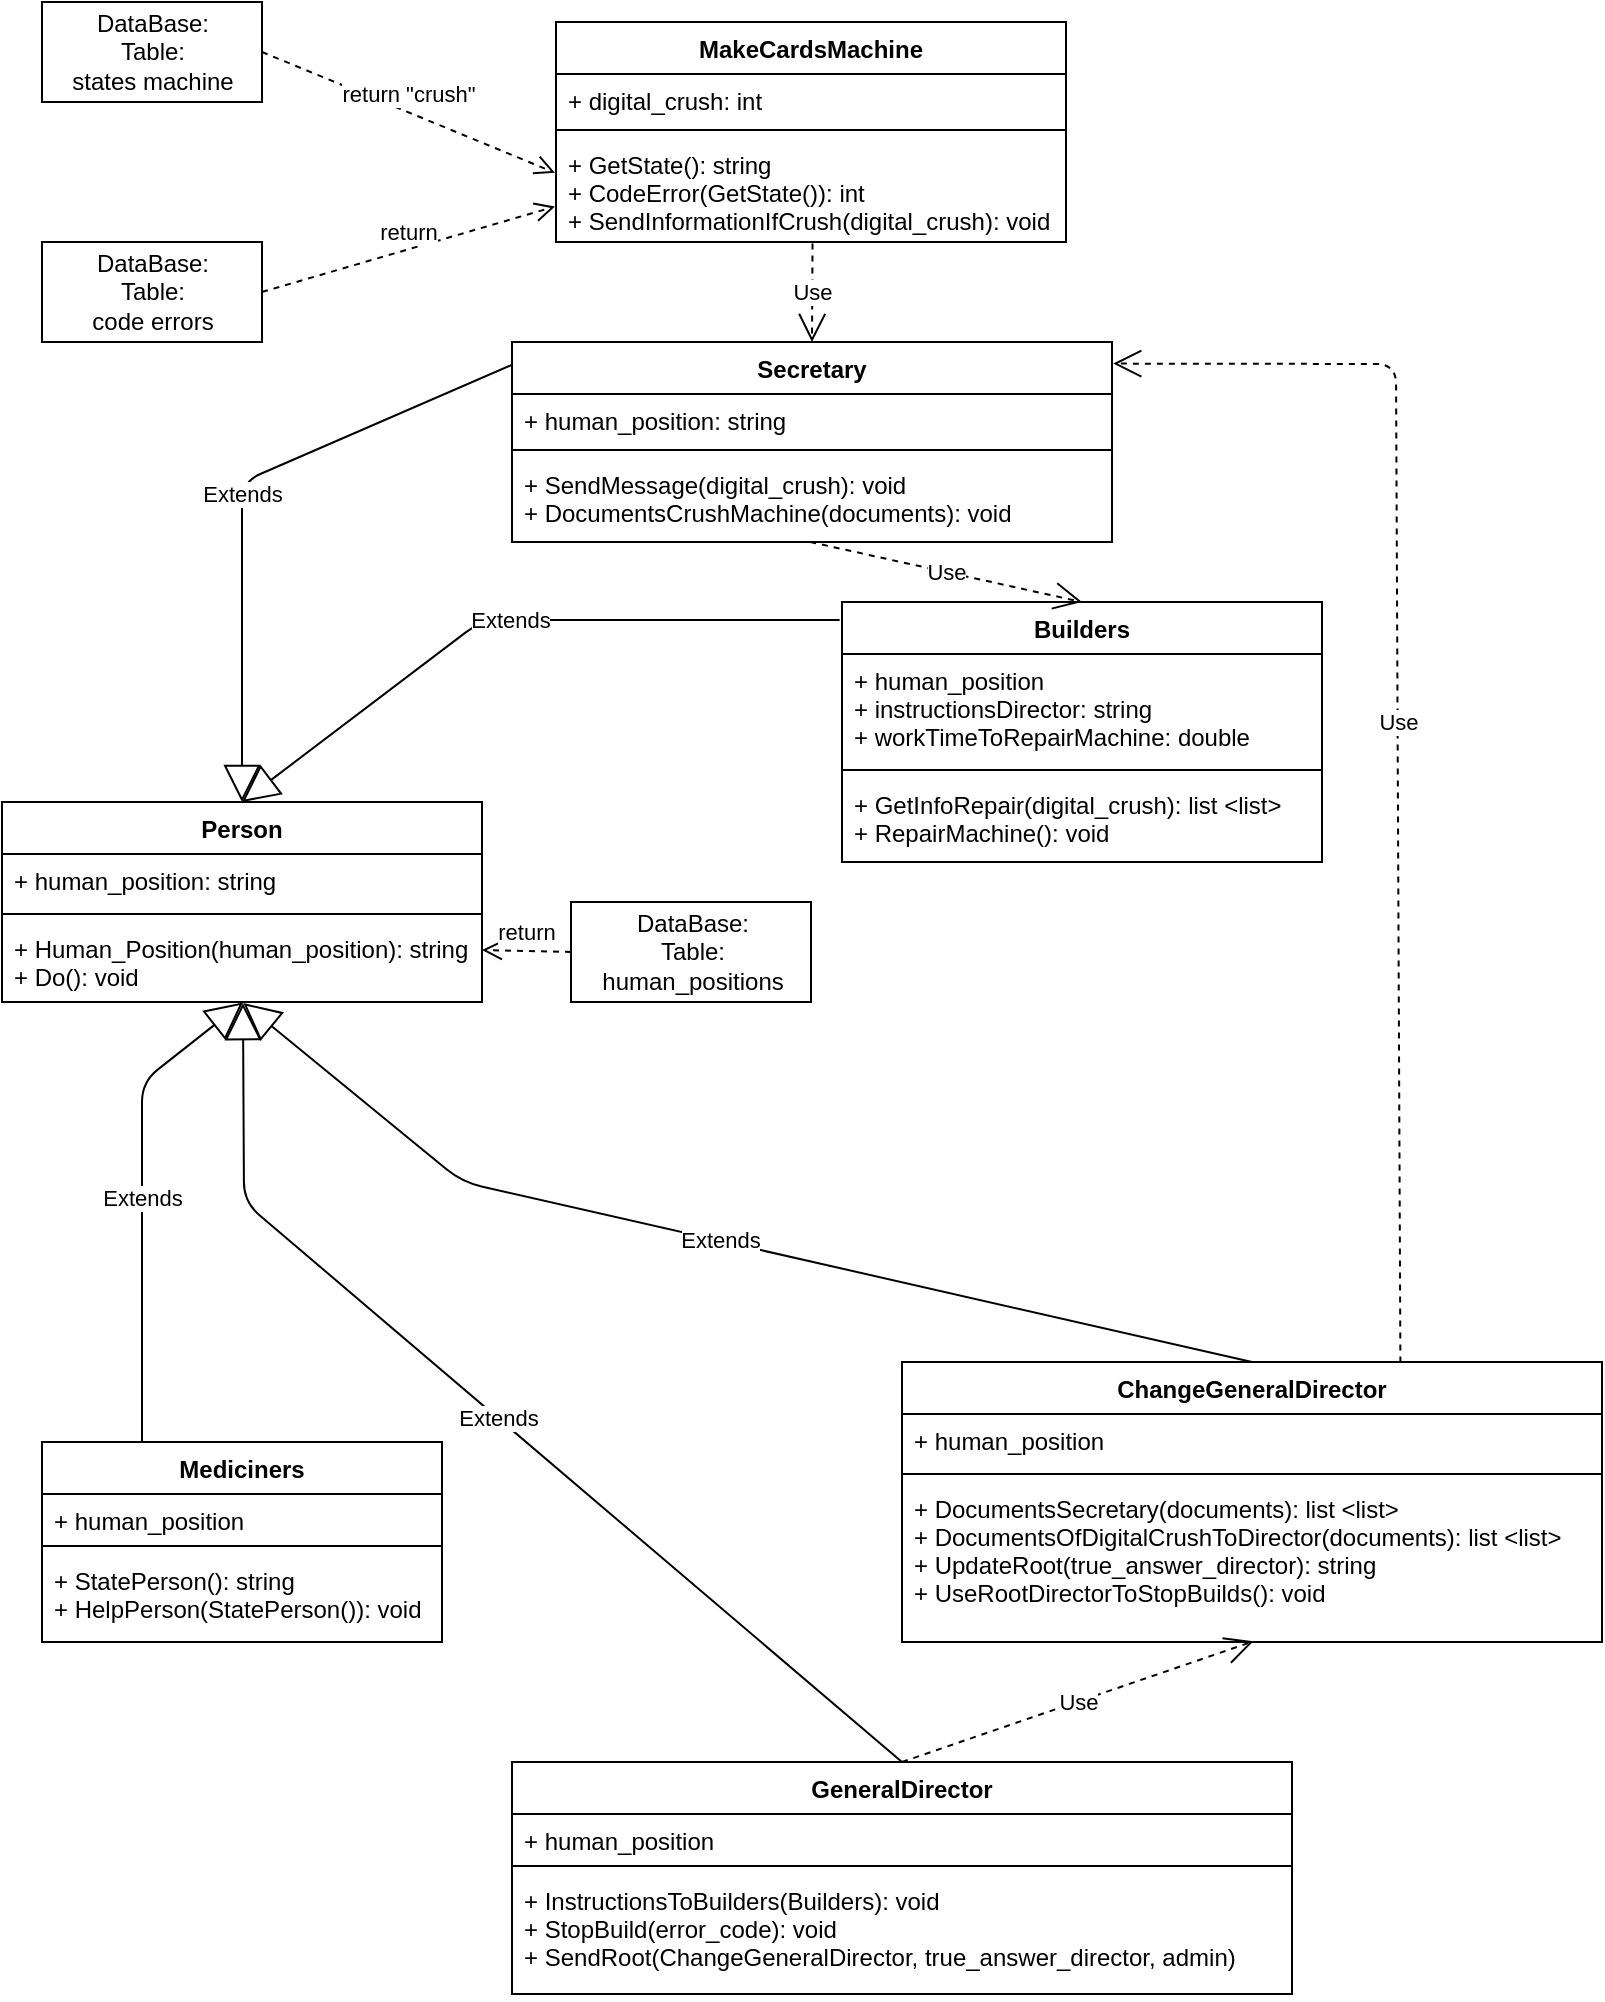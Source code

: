 <mxfile version="12.3.6" type="device" pages="1"><diagram name="Page-1" id="c4acf3e9-155e-7222-9cf6-157b1a14988f"><mxGraphModel dx="1049" dy="768" grid="1" gridSize="10" guides="1" tooltips="1" connect="1" arrows="1" fold="1" page="1" pageScale="1" pageWidth="850" pageHeight="1100" background="#ffffff" math="0" shadow="0"><root><mxCell id="0"/><mxCell id="1" parent="0"/><mxCell id="i5av3oTTm_2UalhIazuj-1" value="Secretary" style="swimlane;fontStyle=1;align=center;verticalAlign=top;childLayout=stackLayout;horizontal=1;startSize=26;horizontalStack=0;resizeParent=1;resizeParentMax=0;resizeLast=0;collapsible=1;marginBottom=0;" vertex="1" parent="1"><mxGeometry x="275" y="210" width="300" height="100" as="geometry"/></mxCell><mxCell id="i5av3oTTm_2UalhIazuj-2" value="+ human_position: string&#10;" style="text;strokeColor=none;fillColor=none;align=left;verticalAlign=top;spacingLeft=4;spacingRight=4;overflow=hidden;rotatable=0;points=[[0,0.5],[1,0.5]];portConstraint=eastwest;" vertex="1" parent="i5av3oTTm_2UalhIazuj-1"><mxGeometry y="26" width="300" height="24" as="geometry"/></mxCell><mxCell id="i5av3oTTm_2UalhIazuj-3" value="" style="line;strokeWidth=1;fillColor=none;align=left;verticalAlign=middle;spacingTop=-1;spacingLeft=3;spacingRight=3;rotatable=0;labelPosition=right;points=[];portConstraint=eastwest;" vertex="1" parent="i5av3oTTm_2UalhIazuj-1"><mxGeometry y="50" width="300" height="8" as="geometry"/></mxCell><mxCell id="i5av3oTTm_2UalhIazuj-4" value="+ SendMessage(digital_crush): void&#10;+ DocumentsCrushMachine(documents): void" style="text;strokeColor=none;fillColor=none;align=left;verticalAlign=top;spacingLeft=4;spacingRight=4;overflow=hidden;rotatable=0;points=[[0,0.5],[1,0.5]];portConstraint=eastwest;" vertex="1" parent="i5av3oTTm_2UalhIazuj-1"><mxGeometry y="58" width="300" height="42" as="geometry"/></mxCell><mxCell id="i5av3oTTm_2UalhIazuj-9" value="Use" style="endArrow=open;endSize=12;dashed=1;html=1;exitX=0.503;exitY=1.014;exitDx=0;exitDy=0;exitPerimeter=0;entryX=0.5;entryY=0;entryDx=0;entryDy=0;" edge="1" parent="1" source="i5av3oTTm_2UalhIazuj-73" target="i5av3oTTm_2UalhIazuj-1"><mxGeometry width="160" relative="1" as="geometry"><mxPoint x="395" y="261.5" as="sourcePoint"/><mxPoint x="428.062" y="320" as="targetPoint"/></mxGeometry></mxCell><mxCell id="i5av3oTTm_2UalhIazuj-19" value="DataBase:&lt;br&gt;Table:&lt;br&gt;human_positions" style="html=1;" vertex="1" parent="1"><mxGeometry x="304.5" y="490" width="120" height="50" as="geometry"/></mxCell><mxCell id="i5av3oTTm_2UalhIazuj-46" value="Person" style="swimlane;fontStyle=1;align=center;verticalAlign=top;childLayout=stackLayout;horizontal=1;startSize=26;horizontalStack=0;resizeParent=1;resizeParentMax=0;resizeLast=0;collapsible=1;marginBottom=0;" vertex="1" parent="1"><mxGeometry x="20" y="440" width="240" height="100" as="geometry"/></mxCell><mxCell id="i5av3oTTm_2UalhIazuj-47" value="+ human_position: string" style="text;strokeColor=none;fillColor=none;align=left;verticalAlign=top;spacingLeft=4;spacingRight=4;overflow=hidden;rotatable=0;points=[[0,0.5],[1,0.5]];portConstraint=eastwest;" vertex="1" parent="i5av3oTTm_2UalhIazuj-46"><mxGeometry y="26" width="240" height="26" as="geometry"/></mxCell><mxCell id="i5av3oTTm_2UalhIazuj-48" value="" style="line;strokeWidth=1;fillColor=none;align=left;verticalAlign=middle;spacingTop=-1;spacingLeft=3;spacingRight=3;rotatable=0;labelPosition=right;points=[];portConstraint=eastwest;" vertex="1" parent="i5av3oTTm_2UalhIazuj-46"><mxGeometry y="52" width="240" height="8" as="geometry"/></mxCell><mxCell id="i5av3oTTm_2UalhIazuj-49" value="+ Human_Position(human_position): string&#10;+ Do(): void" style="text;strokeColor=none;fillColor=none;align=left;verticalAlign=top;spacingLeft=4;spacingRight=4;overflow=hidden;rotatable=0;points=[[0,0.5],[1,0.5]];portConstraint=eastwest;" vertex="1" parent="i5av3oTTm_2UalhIazuj-46"><mxGeometry y="60" width="240" height="40" as="geometry"/></mxCell><mxCell id="i5av3oTTm_2UalhIazuj-50" value="return" style="html=1;verticalAlign=bottom;endArrow=open;dashed=1;endSize=8;entryX=1;entryY=0.35;entryDx=0;entryDy=0;entryPerimeter=0;exitX=0;exitY=0.5;exitDx=0;exitDy=0;" edge="1" parent="1" source="i5av3oTTm_2UalhIazuj-19" target="i5av3oTTm_2UalhIazuj-49"><mxGeometry relative="1" as="geometry"><mxPoint x="330" y="480" as="sourcePoint"/><mxPoint x="290" y="511.504" as="targetPoint"/></mxGeometry></mxCell><mxCell id="i5av3oTTm_2UalhIazuj-52" value="Extends" style="endArrow=block;endSize=16;endFill=0;html=1;exitX=0;exitY=0.114;exitDx=0;exitDy=0;exitPerimeter=0;" edge="1" parent="1" source="i5av3oTTm_2UalhIazuj-1"><mxGeometry width="160" relative="1" as="geometry"><mxPoint x="270" y="150" as="sourcePoint"/><mxPoint x="140" y="440" as="targetPoint"/><Array as="points"><mxPoint x="140" y="280"/></Array></mxGeometry></mxCell><mxCell id="i5av3oTTm_2UalhIazuj-54" value="GeneralDirector" style="swimlane;fontStyle=1;align=center;verticalAlign=top;childLayout=stackLayout;horizontal=1;startSize=26;horizontalStack=0;resizeParent=1;resizeParentMax=0;resizeLast=0;collapsible=1;marginBottom=0;" vertex="1" parent="1"><mxGeometry x="275" y="920" width="390" height="116" as="geometry"/></mxCell><mxCell id="i5av3oTTm_2UalhIazuj-55" value="+ human_position" style="text;strokeColor=none;fillColor=none;align=left;verticalAlign=top;spacingLeft=4;spacingRight=4;overflow=hidden;rotatable=0;points=[[0,0.5],[1,0.5]];portConstraint=eastwest;" vertex="1" parent="i5av3oTTm_2UalhIazuj-54"><mxGeometry y="26" width="390" height="22" as="geometry"/></mxCell><mxCell id="i5av3oTTm_2UalhIazuj-56" value="" style="line;strokeWidth=1;fillColor=none;align=left;verticalAlign=middle;spacingTop=-1;spacingLeft=3;spacingRight=3;rotatable=0;labelPosition=right;points=[];portConstraint=eastwest;" vertex="1" parent="i5av3oTTm_2UalhIazuj-54"><mxGeometry y="48" width="390" height="8" as="geometry"/></mxCell><mxCell id="i5av3oTTm_2UalhIazuj-57" value="+ InstructionsToBuilders(Builders): void&#10;+ StopBuild(error_code): void&#10;+ SendRoot(ChangeGeneralDirector, true_answer_director, admin)" style="text;strokeColor=none;fillColor=none;align=left;verticalAlign=top;spacingLeft=4;spacingRight=4;overflow=hidden;rotatable=0;points=[[0,0.5],[1,0.5]];portConstraint=eastwest;" vertex="1" parent="i5av3oTTm_2UalhIazuj-54"><mxGeometry y="56" width="390" height="60" as="geometry"/></mxCell><mxCell id="i5av3oTTm_2UalhIazuj-58" value="ChangeGeneralDirector" style="swimlane;fontStyle=1;align=center;verticalAlign=top;childLayout=stackLayout;horizontal=1;startSize=26;horizontalStack=0;resizeParent=1;resizeParentMax=0;resizeLast=0;collapsible=1;marginBottom=0;" vertex="1" parent="1"><mxGeometry x="470" y="720" width="350" height="140" as="geometry"/></mxCell><mxCell id="i5av3oTTm_2UalhIazuj-59" value="+ human_position" style="text;strokeColor=none;fillColor=none;align=left;verticalAlign=top;spacingLeft=4;spacingRight=4;overflow=hidden;rotatable=0;points=[[0,0.5],[1,0.5]];portConstraint=eastwest;" vertex="1" parent="i5av3oTTm_2UalhIazuj-58"><mxGeometry y="26" width="350" height="26" as="geometry"/></mxCell><mxCell id="i5av3oTTm_2UalhIazuj-60" value="" style="line;strokeWidth=1;fillColor=none;align=left;verticalAlign=middle;spacingTop=-1;spacingLeft=3;spacingRight=3;rotatable=0;labelPosition=right;points=[];portConstraint=eastwest;" vertex="1" parent="i5av3oTTm_2UalhIazuj-58"><mxGeometry y="52" width="350" height="8" as="geometry"/></mxCell><mxCell id="i5av3oTTm_2UalhIazuj-61" value="+ DocumentsSecretary(documents): list &lt;list&gt;&#10;+ DocumentsOfDigitalCrushToDirector(documents): list &lt;list&gt;&#10;+ UpdateRoot(true_answer_director): string&#10;+ UseRootDirectorToStopBuilds(): void" style="text;strokeColor=none;fillColor=none;align=left;verticalAlign=top;spacingLeft=4;spacingRight=4;overflow=hidden;rotatable=0;points=[[0,0.5],[1,0.5]];portConstraint=eastwest;" vertex="1" parent="i5av3oTTm_2UalhIazuj-58"><mxGeometry y="60" width="350" height="80" as="geometry"/></mxCell><mxCell id="i5av3oTTm_2UalhIazuj-62" value="Use" style="endArrow=open;endSize=12;dashed=1;html=1;exitX=0.5;exitY=0;exitDx=0;exitDy=0;entryX=0.502;entryY=0.996;entryDx=0;entryDy=0;entryPerimeter=0;" edge="1" parent="1" source="i5av3oTTm_2UalhIazuj-54" target="i5av3oTTm_2UalhIazuj-61"><mxGeometry width="160" relative="1" as="geometry"><mxPoint x="300" y="850" as="sourcePoint"/><mxPoint x="540" y="740" as="targetPoint"/><Array as="points"/></mxGeometry></mxCell><mxCell id="i5av3oTTm_2UalhIazuj-66" value="Extends" style="endArrow=block;endSize=16;endFill=0;html=1;exitX=0.5;exitY=0;exitDx=0;exitDy=0;entryX=0.502;entryY=1.014;entryDx=0;entryDy=0;entryPerimeter=0;" edge="1" parent="1" source="i5av3oTTm_2UalhIazuj-54" target="i5av3oTTm_2UalhIazuj-49"><mxGeometry width="160" relative="1" as="geometry"><mxPoint x="364.715" y="669.78" as="sourcePoint"/><mxPoint x="141" y="541" as="targetPoint"/><Array as="points"><mxPoint x="141" y="640"/></Array></mxGeometry></mxCell><mxCell id="i5av3oTTm_2UalhIazuj-67" value="Extends" style="endArrow=block;endSize=16;endFill=0;html=1;exitX=0.5;exitY=0;exitDx=0;exitDy=0;entryX=0.503;entryY=1.014;entryDx=0;entryDy=0;entryPerimeter=0;" edge="1" parent="1" source="i5av3oTTm_2UalhIazuj-58" target="i5av3oTTm_2UalhIazuj-49"><mxGeometry width="160" relative="1" as="geometry"><mxPoint x="233.0" y="850" as="sourcePoint"/><mxPoint x="151" y="551" as="targetPoint"/><Array as="points"><mxPoint x="250" y="630"/></Array></mxGeometry></mxCell><mxCell id="i5av3oTTm_2UalhIazuj-68" value="DataBase:&lt;br&gt;Table:&lt;br&gt;states machine" style="html=1;" vertex="1" parent="1"><mxGeometry x="40" y="40" width="110" height="50" as="geometry"/></mxCell><mxCell id="i5av3oTTm_2UalhIazuj-70" value="MakeCardsMachine" style="swimlane;fontStyle=1;align=center;verticalAlign=top;childLayout=stackLayout;horizontal=1;startSize=26;horizontalStack=0;resizeParent=1;resizeParentMax=0;resizeLast=0;collapsible=1;marginBottom=0;" vertex="1" parent="1"><mxGeometry x="297" y="50" width="255" height="110" as="geometry"/></mxCell><mxCell id="i5av3oTTm_2UalhIazuj-71" value="+ digital_crush: int" style="text;strokeColor=none;fillColor=none;align=left;verticalAlign=top;spacingLeft=4;spacingRight=4;overflow=hidden;rotatable=0;points=[[0,0.5],[1,0.5]];portConstraint=eastwest;" vertex="1" parent="i5av3oTTm_2UalhIazuj-70"><mxGeometry y="26" width="255" height="24" as="geometry"/></mxCell><mxCell id="i5av3oTTm_2UalhIazuj-72" value="" style="line;strokeWidth=1;fillColor=none;align=left;verticalAlign=middle;spacingTop=-1;spacingLeft=3;spacingRight=3;rotatable=0;labelPosition=right;points=[];portConstraint=eastwest;" vertex="1" parent="i5av3oTTm_2UalhIazuj-70"><mxGeometry y="50" width="255" height="8" as="geometry"/></mxCell><mxCell id="i5av3oTTm_2UalhIazuj-73" value="+ GetState(): string&#10;+ CodeError(GetState()): int&#10;+ SendInformationIfCrush(digital_crush): void" style="text;strokeColor=none;fillColor=none;align=left;verticalAlign=top;spacingLeft=4;spacingRight=4;overflow=hidden;rotatable=0;points=[[0,0.5],[1,0.5]];portConstraint=eastwest;" vertex="1" parent="i5av3oTTm_2UalhIazuj-70"><mxGeometry y="58" width="255" height="52" as="geometry"/></mxCell><mxCell id="i5av3oTTm_2UalhIazuj-75" value="return &quot;crush&quot;" style="html=1;verticalAlign=bottom;endArrow=open;dashed=1;endSize=8;entryX=-0.002;entryY=0.334;entryDx=0;entryDy=0;exitX=1;exitY=0.5;exitDx=0;exitDy=0;entryPerimeter=0;" edge="1" parent="1" source="i5av3oTTm_2UalhIazuj-68" target="i5av3oTTm_2UalhIazuj-73"><mxGeometry relative="1" as="geometry"><mxPoint x="244" y="130" as="sourcePoint"/><mxPoint x="164" y="130" as="targetPoint"/><Array as="points"/></mxGeometry></mxCell><mxCell id="i5av3oTTm_2UalhIazuj-87" value="Mediciners" style="swimlane;fontStyle=1;align=center;verticalAlign=top;childLayout=stackLayout;horizontal=1;startSize=26;horizontalStack=0;resizeParent=1;resizeParentMax=0;resizeLast=0;collapsible=1;marginBottom=0;" vertex="1" parent="1"><mxGeometry x="40" y="760" width="200" height="100" as="geometry"/></mxCell><mxCell id="i5av3oTTm_2UalhIazuj-88" value="+ human_position" style="text;strokeColor=none;fillColor=none;align=left;verticalAlign=top;spacingLeft=4;spacingRight=4;overflow=hidden;rotatable=0;points=[[0,0.5],[1,0.5]];portConstraint=eastwest;" vertex="1" parent="i5av3oTTm_2UalhIazuj-87"><mxGeometry y="26" width="200" height="22" as="geometry"/></mxCell><mxCell id="i5av3oTTm_2UalhIazuj-89" value="" style="line;strokeWidth=1;fillColor=none;align=left;verticalAlign=middle;spacingTop=-1;spacingLeft=3;spacingRight=3;rotatable=0;labelPosition=right;points=[];portConstraint=eastwest;" vertex="1" parent="i5av3oTTm_2UalhIazuj-87"><mxGeometry y="48" width="200" height="8" as="geometry"/></mxCell><mxCell id="i5av3oTTm_2UalhIazuj-90" value="+ StatePerson(): string&#10;+ HelpPerson(StatePerson()): void" style="text;strokeColor=none;fillColor=none;align=left;verticalAlign=top;spacingLeft=4;spacingRight=4;overflow=hidden;rotatable=0;points=[[0,0.5],[1,0.5]];portConstraint=eastwest;" vertex="1" parent="i5av3oTTm_2UalhIazuj-87"><mxGeometry y="56" width="200" height="44" as="geometry"/></mxCell><mxCell id="i5av3oTTm_2UalhIazuj-91" value="Extends" style="endArrow=block;endSize=16;endFill=0;html=1;exitX=0.25;exitY=0;exitDx=0;exitDy=0;entryX=0.502;entryY=1.005;entryDx=0;entryDy=0;entryPerimeter=0;" edge="1" parent="1" source="i5av3oTTm_2UalhIazuj-87" target="i5av3oTTm_2UalhIazuj-49"><mxGeometry width="160" relative="1" as="geometry"><mxPoint x="385.5" y="690" as="sourcePoint"/><mxPoint x="140" y="540" as="targetPoint"/><Array as="points"><mxPoint x="90" y="580"/></Array></mxGeometry></mxCell><mxCell id="i5av3oTTm_2UalhIazuj-92" value="Use" style="endArrow=open;endSize=12;dashed=1;html=1;entryX=1.002;entryY=0.108;entryDx=0;entryDy=0;entryPerimeter=0;exitX=0.712;exitY=0.002;exitDx=0;exitDy=0;exitPerimeter=0;" edge="1" parent="1" source="i5av3oTTm_2UalhIazuj-58" target="i5av3oTTm_2UalhIazuj-1"><mxGeometry width="160" relative="1" as="geometry"><mxPoint x="717" y="620" as="sourcePoint"/><mxPoint x="811.96" y="514.8" as="targetPoint"/><Array as="points"><mxPoint x="717" y="221"/></Array></mxGeometry></mxCell><mxCell id="i5av3oTTm_2UalhIazuj-93" value="DataBase:&lt;br&gt;Table:&lt;br&gt;code errors" style="html=1;" vertex="1" parent="1"><mxGeometry x="40" y="160" width="110" height="50" as="geometry"/></mxCell><mxCell id="i5av3oTTm_2UalhIazuj-94" value="return" style="html=1;verticalAlign=bottom;endArrow=open;dashed=1;endSize=8;exitX=1;exitY=0.5;exitDx=0;exitDy=0;entryX=-0.002;entryY=0.659;entryDx=0;entryDy=0;entryPerimeter=0;" edge="1" parent="1" source="i5av3oTTm_2UalhIazuj-93" target="i5av3oTTm_2UalhIazuj-73"><mxGeometry relative="1" as="geometry"><mxPoint x="227.0" y="183" as="sourcePoint"/><mxPoint x="270" y="190" as="targetPoint"/><Array as="points"/></mxGeometry></mxCell><mxCell id="i5av3oTTm_2UalhIazuj-95" value="Builders" style="swimlane;fontStyle=1;align=center;verticalAlign=top;childLayout=stackLayout;horizontal=1;startSize=26;horizontalStack=0;resizeParent=1;resizeParentMax=0;resizeLast=0;collapsible=1;marginBottom=0;" vertex="1" parent="1"><mxGeometry x="440" y="340" width="240" height="130" as="geometry"/></mxCell><mxCell id="i5av3oTTm_2UalhIazuj-96" value="+ human_position&#10;+ instructionsDirector: string&#10;+ workTimeToRepairMachine: double" style="text;strokeColor=none;fillColor=none;align=left;verticalAlign=top;spacingLeft=4;spacingRight=4;overflow=hidden;rotatable=0;points=[[0,0.5],[1,0.5]];portConstraint=eastwest;" vertex="1" parent="i5av3oTTm_2UalhIazuj-95"><mxGeometry y="26" width="240" height="54" as="geometry"/></mxCell><mxCell id="i5av3oTTm_2UalhIazuj-97" value="" style="line;strokeWidth=1;fillColor=none;align=left;verticalAlign=middle;spacingTop=-1;spacingLeft=3;spacingRight=3;rotatable=0;labelPosition=right;points=[];portConstraint=eastwest;" vertex="1" parent="i5av3oTTm_2UalhIazuj-95"><mxGeometry y="80" width="240" height="8" as="geometry"/></mxCell><mxCell id="i5av3oTTm_2UalhIazuj-98" value="+ GetInfoRepair(digital_crush): list &lt;list&gt;&#10;+ RepairMachine(): void" style="text;strokeColor=none;fillColor=none;align=left;verticalAlign=top;spacingLeft=4;spacingRight=4;overflow=hidden;rotatable=0;points=[[0,0.5],[1,0.5]];portConstraint=eastwest;" vertex="1" parent="i5av3oTTm_2UalhIazuj-95"><mxGeometry y="88" width="240" height="42" as="geometry"/></mxCell><mxCell id="i5av3oTTm_2UalhIazuj-99" value="Use" style="endArrow=open;endSize=12;dashed=1;html=1;entryX=0.5;entryY=0;entryDx=0;entryDy=0;exitX=0.497;exitY=1;exitDx=0;exitDy=0;exitPerimeter=0;" edge="1" parent="1" source="i5av3oTTm_2UalhIazuj-4" target="i5av3oTTm_2UalhIazuj-95"><mxGeometry width="160" relative="1" as="geometry"><mxPoint x="610" y="370" as="sourcePoint"/><mxPoint x="720.6" y="260.8" as="targetPoint"/><Array as="points"/></mxGeometry></mxCell><mxCell id="i5av3oTTm_2UalhIazuj-100" value="Extends" style="endArrow=block;endSize=16;endFill=0;html=1;exitX=-0.005;exitY=0.069;exitDx=0;exitDy=0;exitPerimeter=0;entryX=0.5;entryY=0;entryDx=0;entryDy=0;" edge="1" parent="1" source="i5av3oTTm_2UalhIazuj-95" target="i5av3oTTm_2UalhIazuj-46"><mxGeometry width="160" relative="1" as="geometry"><mxPoint x="285" y="231.4" as="sourcePoint"/><mxPoint x="150" y="450" as="targetPoint"/><Array as="points"><mxPoint x="260" y="349"/></Array></mxGeometry></mxCell></root></mxGraphModel></diagram></mxfile>